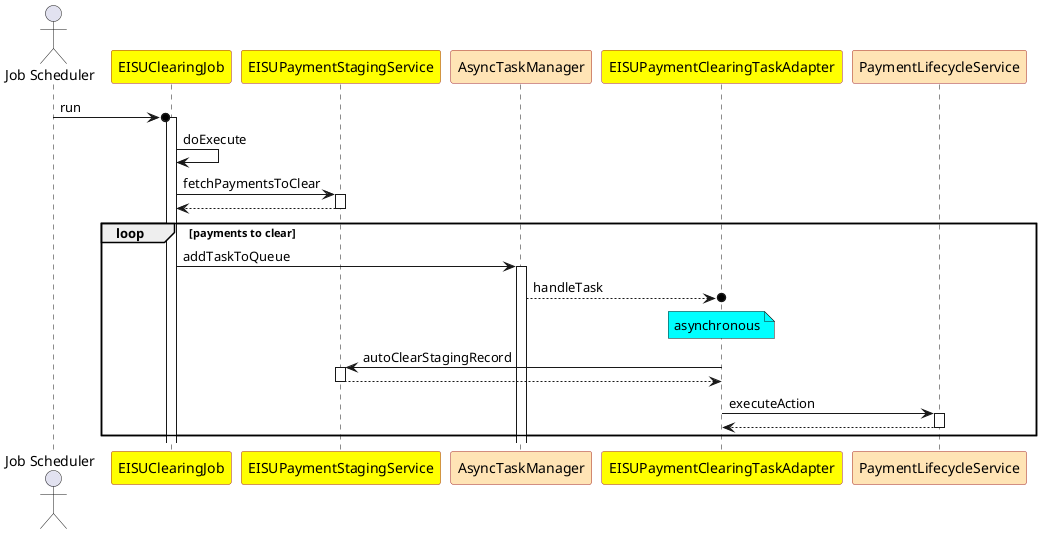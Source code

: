 @startuml

skinparam  participant {
  BackgroundColor yellow
  BorderColor brown
}

actor "Job Scheduler"
participant EISUClearingJob
participant EISUPaymentStagingService
participant AsyncTaskManager   #moccasin
participant EISUPaymentClearingTaskAdapter
participant PaymentLifecycleService  #moccasin

"Job Scheduler" ->o EISUClearingJob ++ : run
EISUClearingJob -> EISUClearingJob: doExecute
EISUClearingJob -> EISUPaymentStagingService ++ : fetchPaymentsToClear
return
loop payments to clear
EISUClearingJob -> AsyncTaskManager ++: addTaskToQueue

AsyncTaskManager -->o EISUPaymentClearingTaskAdapter : handleTask
note over EISUPaymentClearingTaskAdapter #aqua :asynchronous
EISUPaymentClearingTaskAdapter -> EISUPaymentStagingService ++ :autoClearStagingRecord

return
EISUPaymentClearingTaskAdapter -> PaymentLifecycleService ++ :executeAction
return

end

@enduml